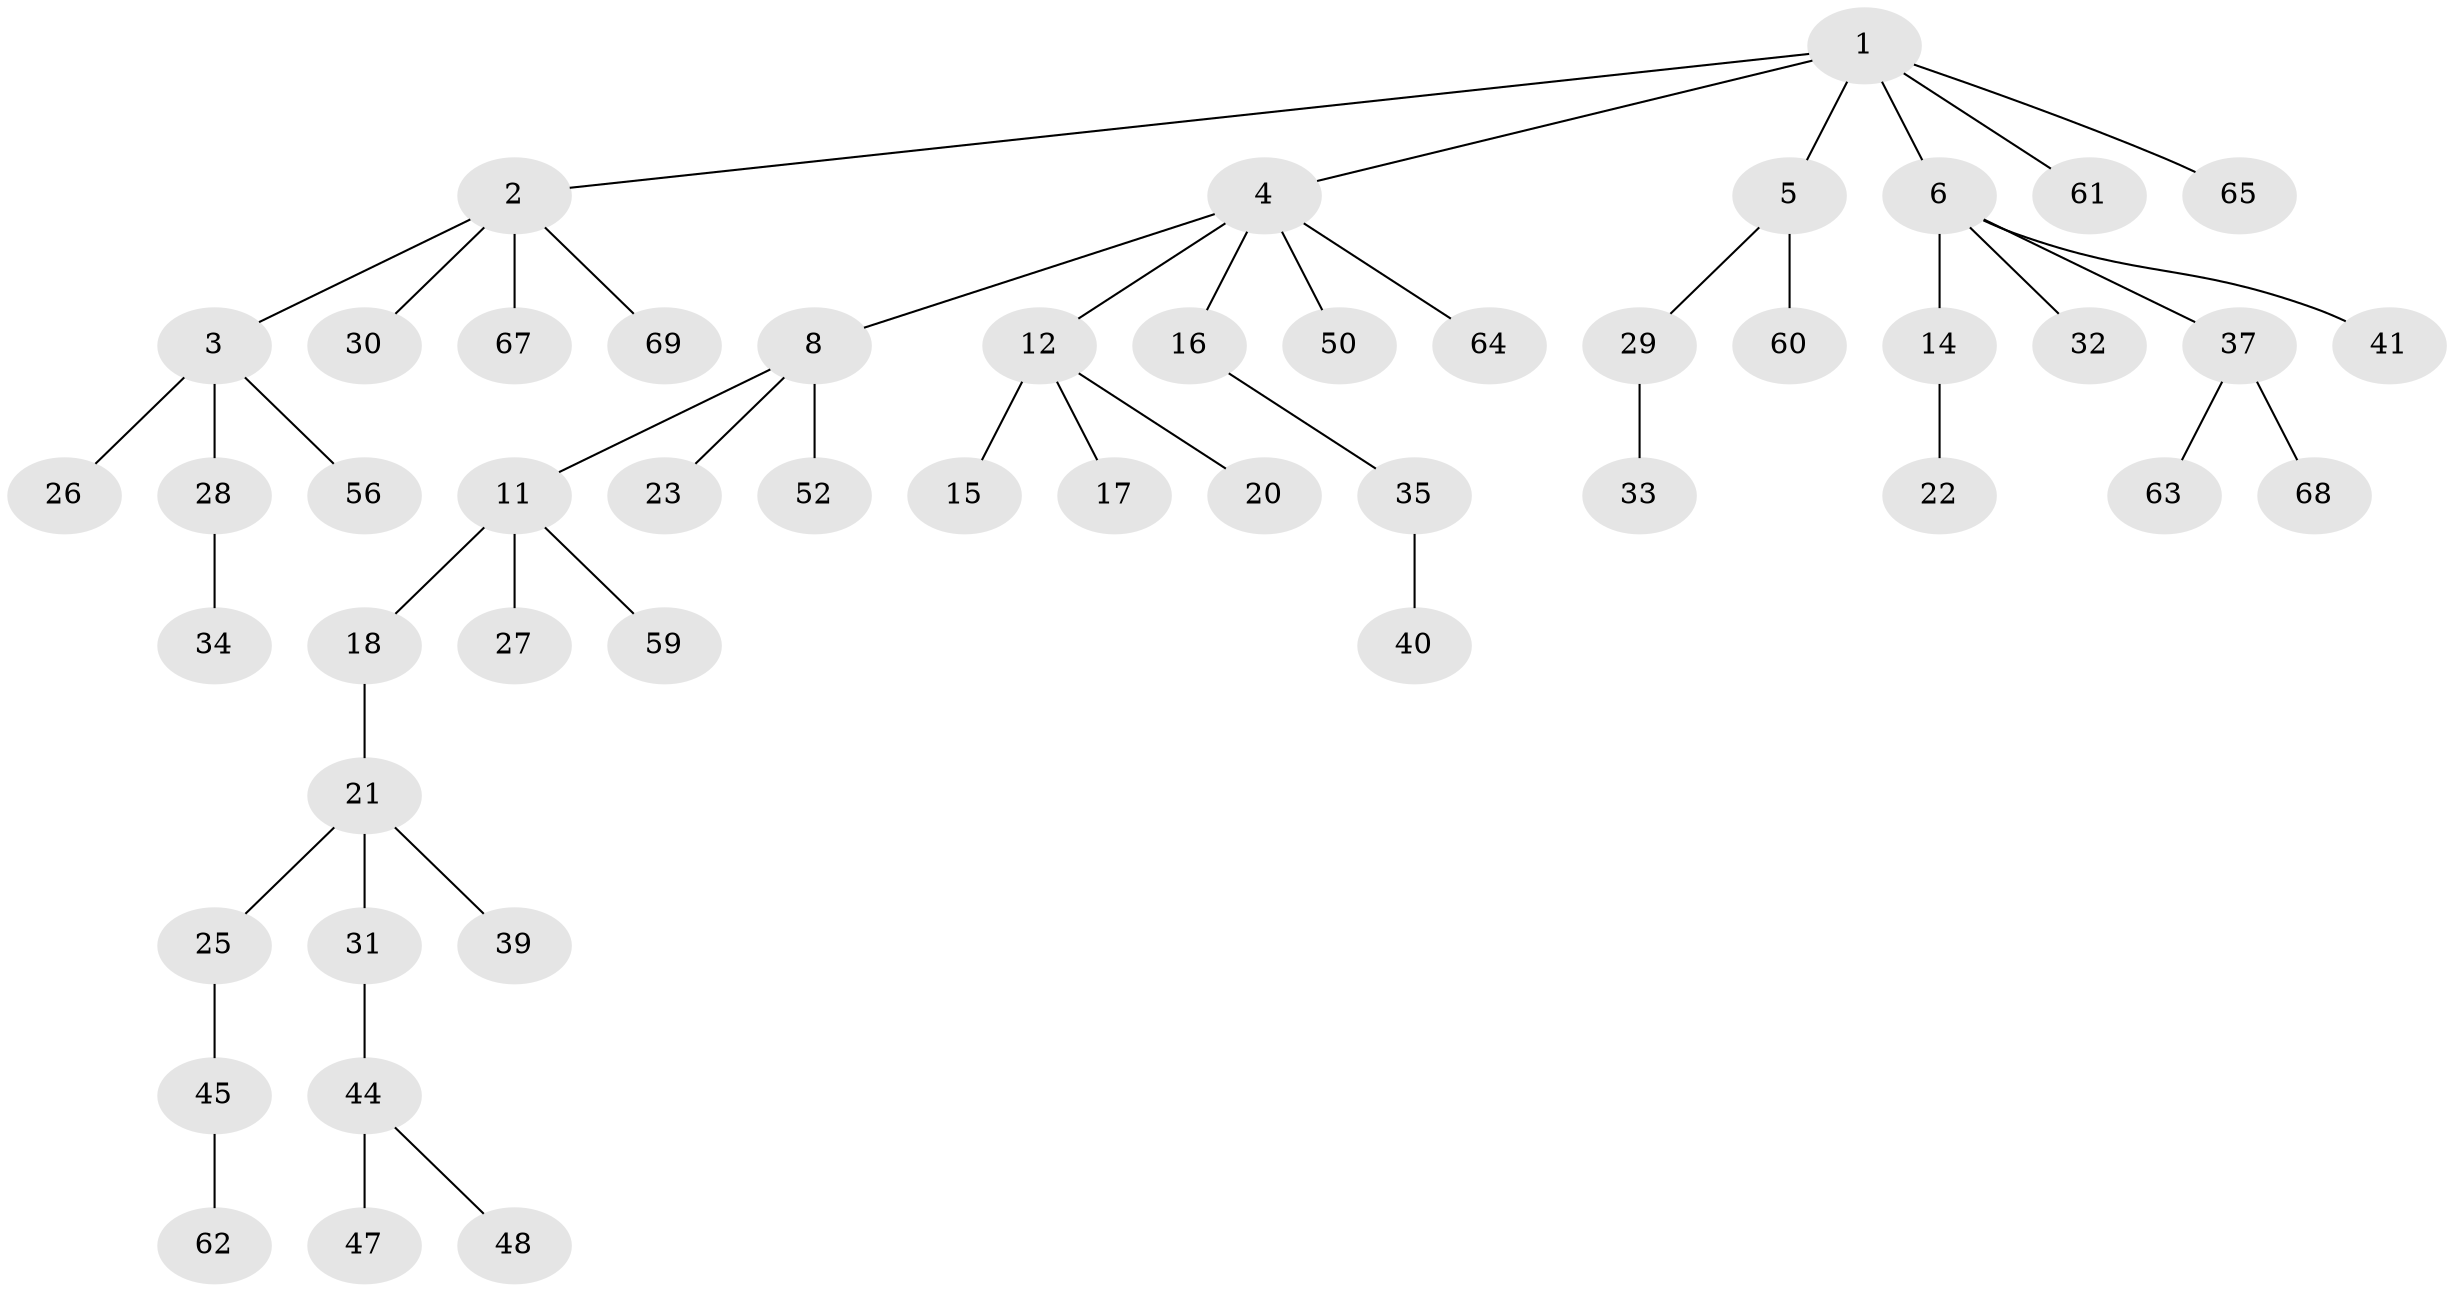 // original degree distribution, {7: 0.014084507042253521, 5: 0.04225352112676056, 3: 0.14084507042253522, 4: 0.08450704225352113, 1: 0.5352112676056338, 2: 0.18309859154929578}
// Generated by graph-tools (version 1.1) at 2025/42/03/06/25 10:42:04]
// undirected, 50 vertices, 49 edges
graph export_dot {
graph [start="1"]
  node [color=gray90,style=filled];
  1 [super="+38"];
  2 [super="+19"];
  3 [super="+7"];
  4 [super="+13"];
  5 [super="+55"];
  6 [super="+9"];
  8 [super="+10"];
  11 [super="+24"];
  12 [super="+57"];
  14 [super="+54"];
  15;
  16;
  17;
  18;
  20;
  21 [super="+58"];
  22;
  23;
  25 [super="+36"];
  26;
  27;
  28;
  29;
  30;
  31 [super="+66"];
  32 [super="+46"];
  33 [super="+42"];
  34 [super="+43"];
  35 [super="+51"];
  37 [super="+49"];
  39;
  40;
  41;
  44 [super="+53"];
  45;
  47;
  48;
  50;
  52 [super="+70"];
  56;
  59;
  60;
  61;
  62;
  63 [super="+71"];
  64;
  65;
  67;
  68;
  69;
  1 -- 2;
  1 -- 4;
  1 -- 5;
  1 -- 6;
  1 -- 61;
  1 -- 65;
  2 -- 3;
  2 -- 67;
  2 -- 69;
  2 -- 30;
  3 -- 56;
  3 -- 26;
  3 -- 28;
  4 -- 8;
  4 -- 12;
  4 -- 16;
  4 -- 50;
  4 -- 64;
  5 -- 29;
  5 -- 60;
  6 -- 14;
  6 -- 32;
  6 -- 41;
  6 -- 37;
  8 -- 23;
  8 -- 11;
  8 -- 52;
  11 -- 18;
  11 -- 27;
  11 -- 59;
  12 -- 15;
  12 -- 17;
  12 -- 20;
  14 -- 22;
  16 -- 35;
  18 -- 21;
  21 -- 25;
  21 -- 31;
  21 -- 39;
  25 -- 45;
  28 -- 34;
  29 -- 33;
  31 -- 44;
  35 -- 40;
  37 -- 68;
  37 -- 63;
  44 -- 47;
  44 -- 48;
  45 -- 62;
}
